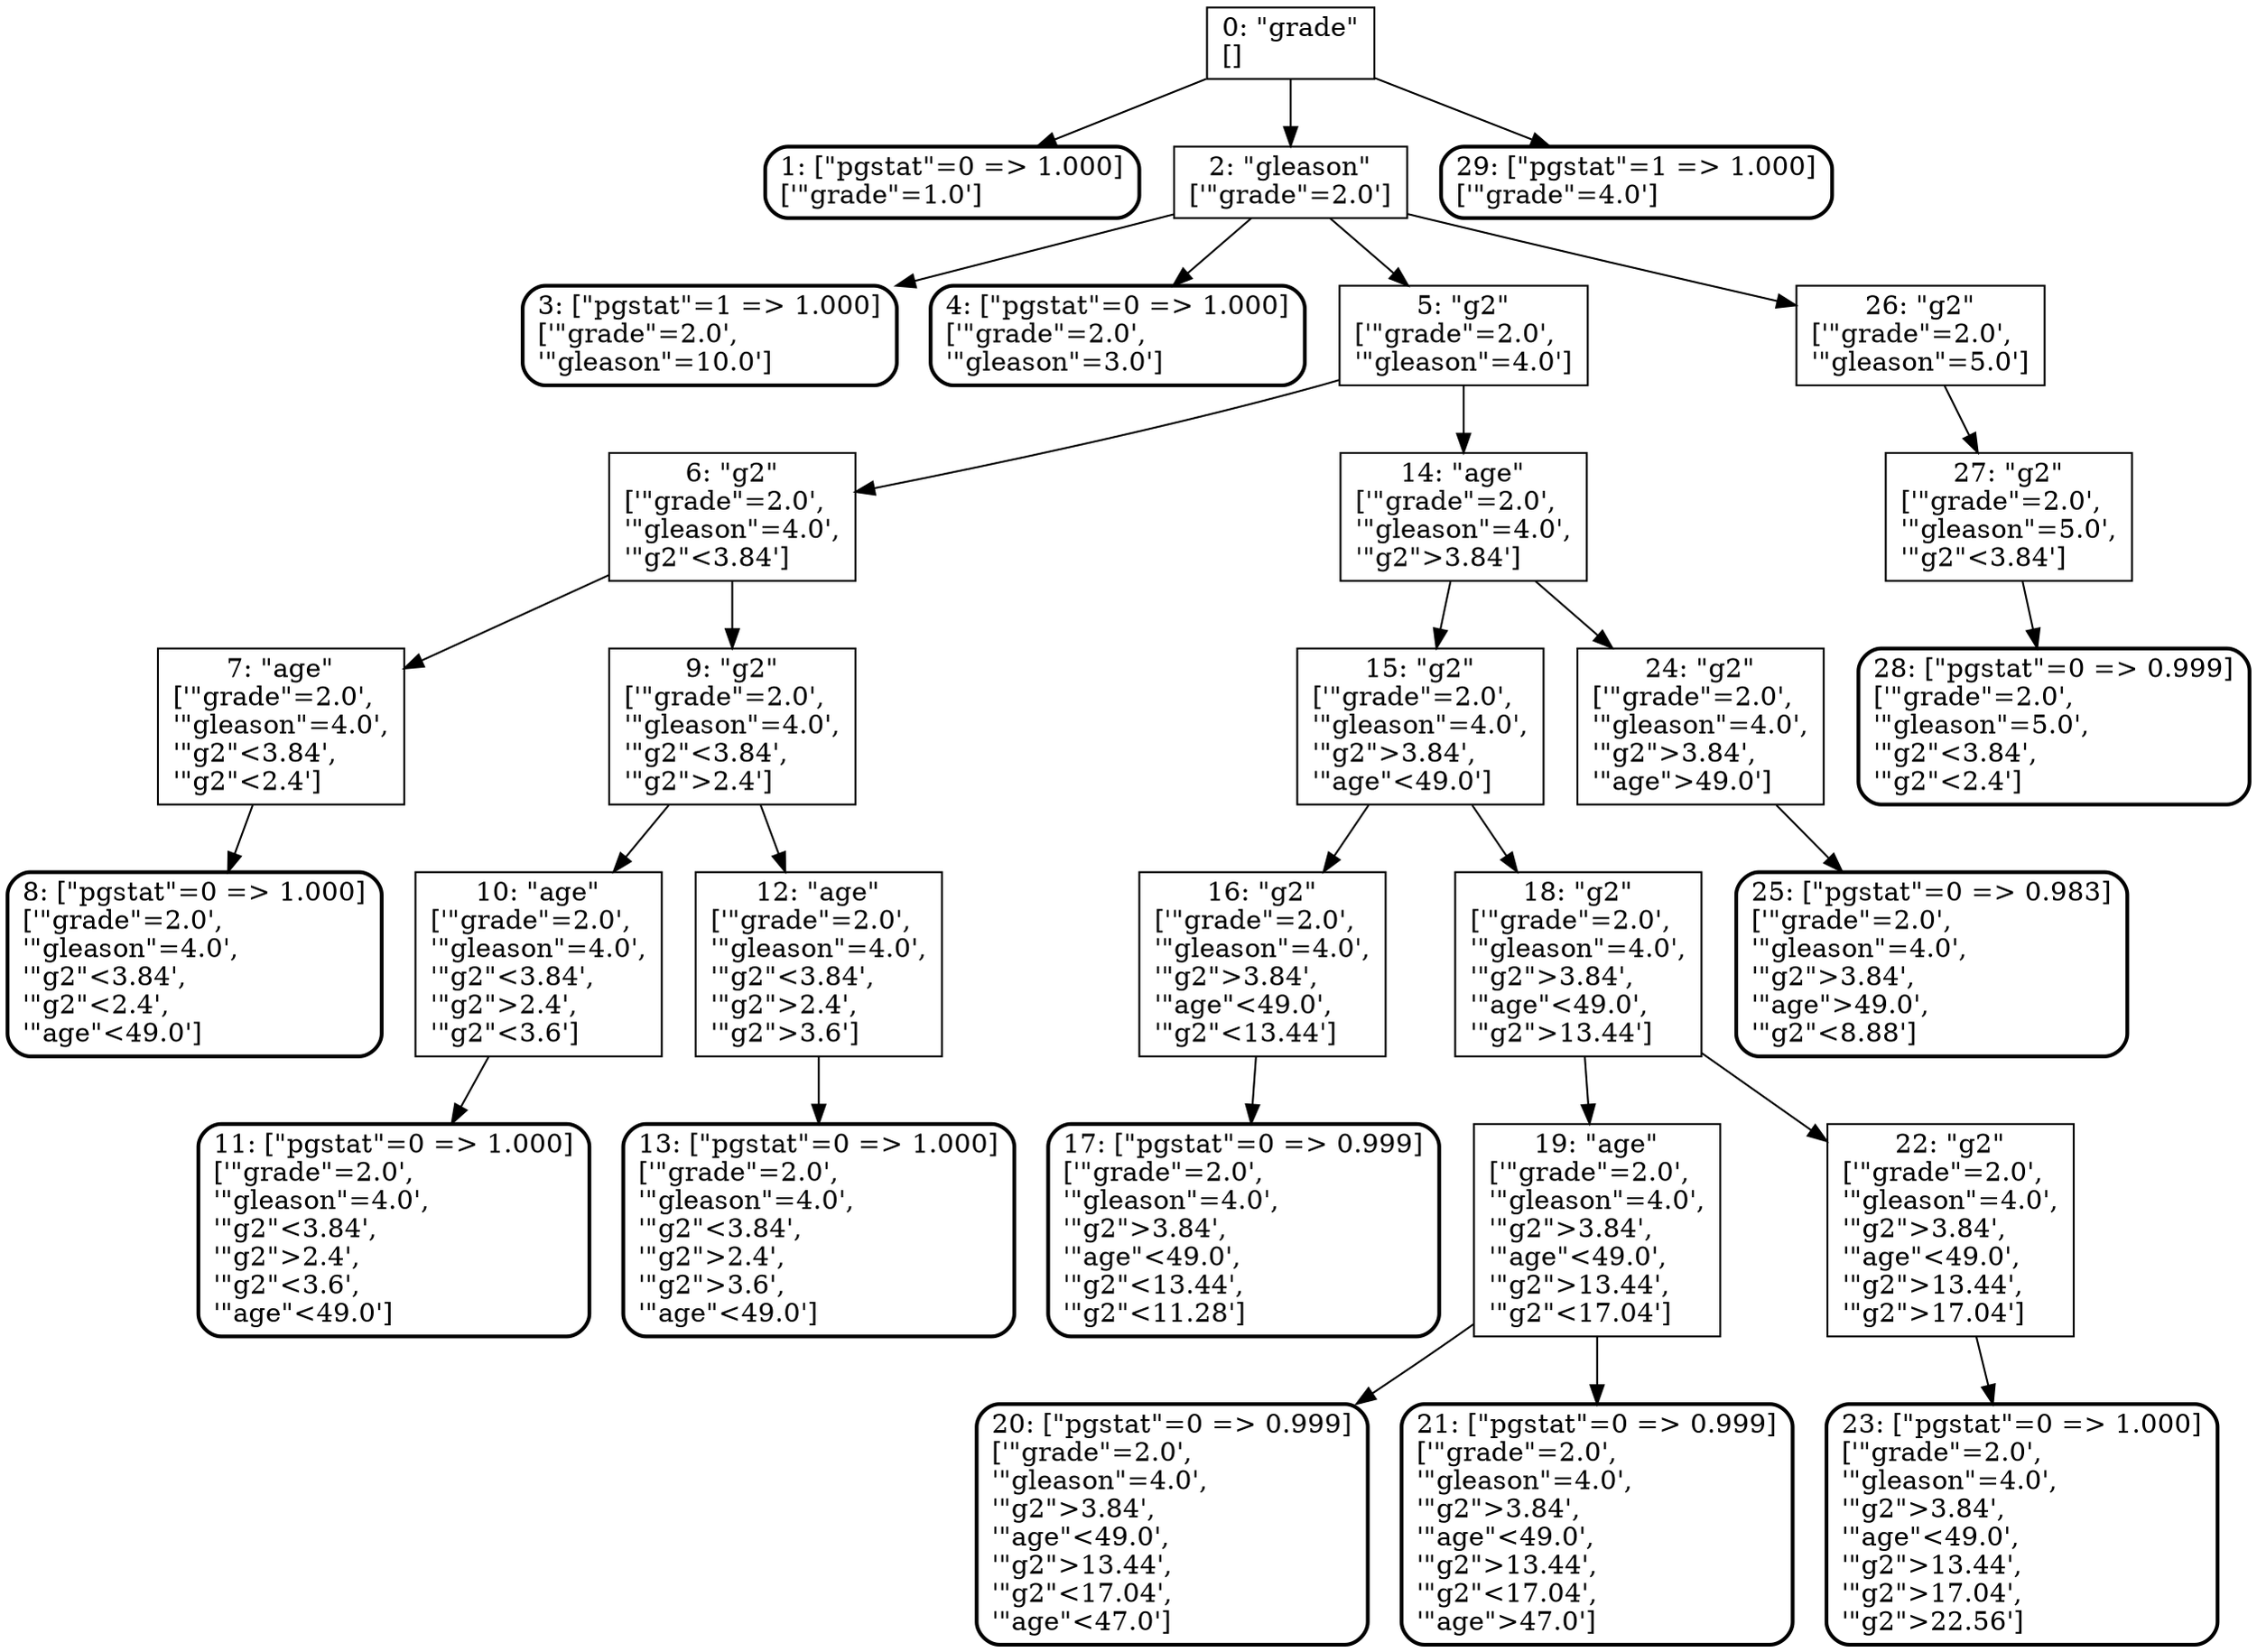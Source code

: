 digraph G {
  node [shape=box]
  "NODE 0" [label="0: \"grade\"\n[]\l"]
    "NODE 0" -> "NODE 1";
    "NODE 0" -> "NODE 2";
    "NODE 0" -> "NODE 29";
  "NODE 1" [label="1: [\"pgstat\"=0 => 1.000]\n['\"grade\"=1.0']\l"; style="rounded, bold"]
  "NODE 2" [label="2: \"gleason\"\n['\"grade\"=2.0']\l"]
    "NODE 2" -> "NODE 3";
    "NODE 2" -> "NODE 4";
    "NODE 2" -> "NODE 5";
    "NODE 2" -> "NODE 26";
  "NODE 3" [label="3: [\"pgstat\"=1 => 1.000]\n['\"grade\"=2.0',\l'\"gleason\"=10.0']\l"; style="rounded, bold"]
  "NODE 4" [label="4: [\"pgstat\"=0 => 1.000]\n['\"grade\"=2.0',\l'\"gleason\"=3.0']\l"; style="rounded, bold"]
  "NODE 5" [label="5: \"g2\"\n['\"grade\"=2.0',\l'\"gleason\"=4.0']\l"]
    "NODE 5" -> "NODE 6";
    "NODE 5" -> "NODE 14";
  "NODE 6" [label="6: \"g2\"\n['\"grade\"=2.0',\l'\"gleason\"=4.0',\l'\"g2\"<3.84']\l"]
    "NODE 6" -> "NODE 7";
    "NODE 6" -> "NODE 9";
  "NODE 7" [label="7: \"age\"\n['\"grade\"=2.0',\l'\"gleason\"=4.0',\l'\"g2\"<3.84',\l'\"g2\"<2.4']\l"]
    "NODE 7" -> "NODE 8";
  "NODE 8" [label="8: [\"pgstat\"=0 => 1.000]\n['\"grade\"=2.0',\l'\"gleason\"=4.0',\l'\"g2\"<3.84',\l'\"g2\"<2.4',\l'\"age\"<49.0']\l"; style="rounded, bold"]
  "NODE 9" [label="9: \"g2\"\n['\"grade\"=2.0',\l'\"gleason\"=4.0',\l'\"g2\"<3.84',\l'\"g2\">2.4']\l"]
    "NODE 9" -> "NODE 10";
    "NODE 9" -> "NODE 12";
  "NODE 10" [label="10: \"age\"\n['\"grade\"=2.0',\l'\"gleason\"=4.0',\l'\"g2\"<3.84',\l'\"g2\">2.4',\l'\"g2\"<3.6']\l"]
    "NODE 10" -> "NODE 11";
  "NODE 11" [label="11: [\"pgstat\"=0 => 1.000]\n['\"grade\"=2.0',\l'\"gleason\"=4.0',\l'\"g2\"<3.84',\l'\"g2\">2.4',\l'\"g2\"<3.6',\l'\"age\"<49.0']\l"; style="rounded, bold"]
  "NODE 12" [label="12: \"age\"\n['\"grade\"=2.0',\l'\"gleason\"=4.0',\l'\"g2\"<3.84',\l'\"g2\">2.4',\l'\"g2\">3.6']\l"]
    "NODE 12" -> "NODE 13";
  "NODE 13" [label="13: [\"pgstat\"=0 => 1.000]\n['\"grade\"=2.0',\l'\"gleason\"=4.0',\l'\"g2\"<3.84',\l'\"g2\">2.4',\l'\"g2\">3.6',\l'\"age\"<49.0']\l"; style="rounded, bold"]
  "NODE 14" [label="14: \"age\"\n['\"grade\"=2.0',\l'\"gleason\"=4.0',\l'\"g2\">3.84']\l"]
    "NODE 14" -> "NODE 15";
    "NODE 14" -> "NODE 24";
  "NODE 15" [label="15: \"g2\"\n['\"grade\"=2.0',\l'\"gleason\"=4.0',\l'\"g2\">3.84',\l'\"age\"<49.0']\l"]
    "NODE 15" -> "NODE 16";
    "NODE 15" -> "NODE 18";
  "NODE 16" [label="16: \"g2\"\n['\"grade\"=2.0',\l'\"gleason\"=4.0',\l'\"g2\">3.84',\l'\"age\"<49.0',\l'\"g2\"<13.44']\l"]
    "NODE 16" -> "NODE 17";
  "NODE 17" [label="17: [\"pgstat\"=0 => 0.999]\n['\"grade\"=2.0',\l'\"gleason\"=4.0',\l'\"g2\">3.84',\l'\"age\"<49.0',\l'\"g2\"<13.44',\l'\"g2\"<11.28']\l"; style="rounded, bold"]
  "NODE 18" [label="18: \"g2\"\n['\"grade\"=2.0',\l'\"gleason\"=4.0',\l'\"g2\">3.84',\l'\"age\"<49.0',\l'\"g2\">13.44']\l"]
    "NODE 18" -> "NODE 19";
    "NODE 18" -> "NODE 22";
  "NODE 19" [label="19: \"age\"\n['\"grade\"=2.0',\l'\"gleason\"=4.0',\l'\"g2\">3.84',\l'\"age\"<49.0',\l'\"g2\">13.44',\l'\"g2\"<17.04']\l"]
    "NODE 19" -> "NODE 20";
    "NODE 19" -> "NODE 21";
  "NODE 20" [label="20: [\"pgstat\"=0 => 0.999]\n['\"grade\"=2.0',\l'\"gleason\"=4.0',\l'\"g2\">3.84',\l'\"age\"<49.0',\l'\"g2\">13.44',\l'\"g2\"<17.04',\l'\"age\"<47.0']\l"; style="rounded, bold"]
  "NODE 21" [label="21: [\"pgstat\"=0 => 0.999]\n['\"grade\"=2.0',\l'\"gleason\"=4.0',\l'\"g2\">3.84',\l'\"age\"<49.0',\l'\"g2\">13.44',\l'\"g2\"<17.04',\l'\"age\">47.0']\l"; style="rounded, bold"]
  "NODE 22" [label="22: \"g2\"\n['\"grade\"=2.0',\l'\"gleason\"=4.0',\l'\"g2\">3.84',\l'\"age\"<49.0',\l'\"g2\">13.44',\l'\"g2\">17.04']\l"]
    "NODE 22" -> "NODE 23";
  "NODE 23" [label="23: [\"pgstat\"=0 => 1.000]\n['\"grade\"=2.0',\l'\"gleason\"=4.0',\l'\"g2\">3.84',\l'\"age\"<49.0',\l'\"g2\">13.44',\l'\"g2\">17.04',\l'\"g2\">22.56']\l"; style="rounded, bold"]
  "NODE 24" [label="24: \"g2\"\n['\"grade\"=2.0',\l'\"gleason\"=4.0',\l'\"g2\">3.84',\l'\"age\">49.0']\l"]
    "NODE 24" -> "NODE 25";
  "NODE 25" [label="25: [\"pgstat\"=0 => 0.983]\n['\"grade\"=2.0',\l'\"gleason\"=4.0',\l'\"g2\">3.84',\l'\"age\">49.0',\l'\"g2\"<8.88']\l"; style="rounded, bold"]
  "NODE 26" [label="26: \"g2\"\n['\"grade\"=2.0',\l'\"gleason\"=5.0']\l"]
    "NODE 26" -> "NODE 27";
  "NODE 27" [label="27: \"g2\"\n['\"grade\"=2.0',\l'\"gleason\"=5.0',\l'\"g2\"<3.84']\l"]
    "NODE 27" -> "NODE 28";
  "NODE 28" [label="28: [\"pgstat\"=0 => 0.999]\n['\"grade\"=2.0',\l'\"gleason\"=5.0',\l'\"g2\"<3.84',\l'\"g2\"<2.4']\l"; style="rounded, bold"]
  "NODE 29" [label="29: [\"pgstat\"=1 => 1.000]\n['\"grade\"=4.0']\l"; style="rounded, bold"]
}
